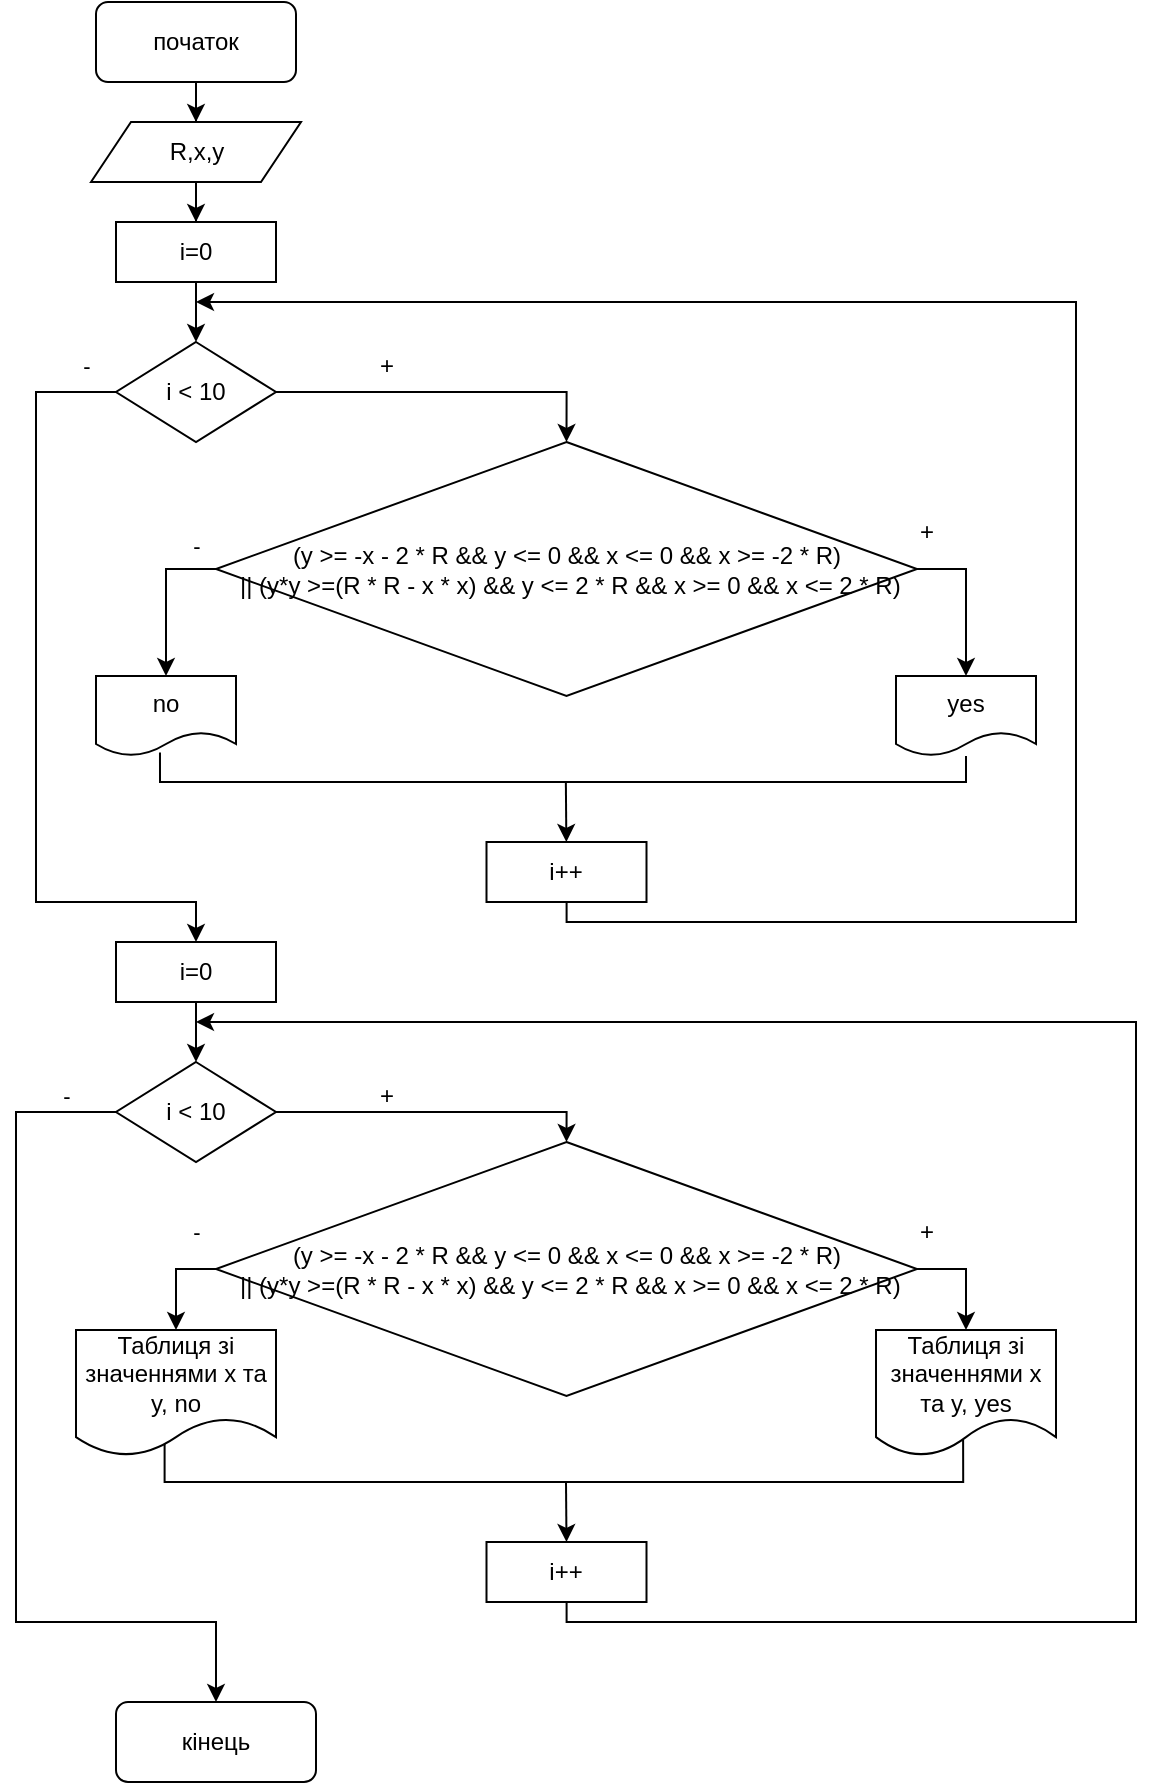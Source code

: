 <mxfile version="20.2.3" type="device" pages="2"><diagram id="UT9BQVid5u8rtRRw5LMr" name="Сторінка-1"><mxGraphModel dx="811" dy="519" grid="1" gridSize="10" guides="1" tooltips="1" connect="1" arrows="1" fold="1" page="1" pageScale="1" pageWidth="827" pageHeight="1169" math="0" shadow="0"><root><mxCell id="0"/><mxCell id="1" parent="0"/><mxCell id="ph7GMGuo_1SYL4_0Mi9c-18" value="" style="edgeStyle=orthogonalEdgeStyle;rounded=0;orthogonalLoop=1;jettySize=auto;html=1;fontSize=12;" parent="1" source="ph7GMGuo_1SYL4_0Mi9c-3" target="ph7GMGuo_1SYL4_0Mi9c-17" edge="1"><mxGeometry relative="1" as="geometry"/></mxCell><mxCell id="ph7GMGuo_1SYL4_0Mi9c-3" value="R,x,y" style="shape=parallelogram;perimeter=parallelogramPerimeter;whiteSpace=wrap;html=1;fixedSize=1;fontStyle=0;fontSize=12;" parent="1" vertex="1"><mxGeometry x="247.5" y="100" width="105" height="30" as="geometry"/></mxCell><mxCell id="ph7GMGuo_1SYL4_0Mi9c-7" value="" style="edgeStyle=orthogonalEdgeStyle;rounded=0;orthogonalLoop=1;jettySize=auto;html=1;fontSize=19;exitX=1;exitY=0.5;exitDx=0;exitDy=0;" parent="1" source="ph7GMGuo_1SYL4_0Mi9c-9" target="ph7GMGuo_1SYL4_0Mi9c-11" edge="1"><mxGeometry relative="1" as="geometry"/></mxCell><mxCell id="ph7GMGuo_1SYL4_0Mi9c-8" value="" style="edgeStyle=orthogonalEdgeStyle;rounded=0;orthogonalLoop=1;jettySize=auto;html=1;fontSize=19;exitX=0;exitY=0.5;exitDx=0;exitDy=0;entryX=0.5;entryY=0;entryDx=0;entryDy=0;" parent="1" source="ph7GMGuo_1SYL4_0Mi9c-9" target="ph7GMGuo_1SYL4_0Mi9c-23" edge="1"><mxGeometry relative="1" as="geometry"><mxPoint x="380" y="450" as="targetPoint"/></mxGeometry></mxCell><mxCell id="ph7GMGuo_1SYL4_0Mi9c-9" value="&lt;font style=&quot;font-size: 12px;&quot;&gt;(y &amp;gt;= -x - 2 * R &amp;amp;&amp;amp; y &amp;lt;= 0 &amp;amp;&amp;amp; x &amp;lt;= 0 &amp;amp;&amp;amp; x &amp;gt;= -2 * R)&lt;br&gt;&amp;nbsp;|| (y*y &amp;gt;=(R * R - x * x) &amp;amp;&amp;amp; y &amp;lt;= 2 * R &amp;amp;&amp;amp; x &amp;gt;= 0 &amp;amp;&amp;amp; x &amp;lt;= 2 * R)&lt;/font&gt;" style="rhombus;whiteSpace=wrap;html=1;" parent="1" vertex="1"><mxGeometry x="310" y="260" width="350.5" height="127" as="geometry"/></mxCell><mxCell id="l22j1uOLt1ghX4voaAZC-2" value="" style="edgeStyle=orthogonalEdgeStyle;rounded=0;orthogonalLoop=1;jettySize=auto;html=1;entryX=0.457;entryY=0.956;entryDx=0;entryDy=0;entryPerimeter=0;endArrow=none;endFill=0;" edge="1" parent="1" source="ph7GMGuo_1SYL4_0Mi9c-11" target="ph7GMGuo_1SYL4_0Mi9c-23"><mxGeometry relative="1" as="geometry"><mxPoint x="685" y="487" as="targetPoint"/><Array as="points"><mxPoint x="685" y="430"/><mxPoint x="282" y="430"/></Array></mxGeometry></mxCell><mxCell id="ph7GMGuo_1SYL4_0Mi9c-11" value="&lt;font style=&quot;font-size: 12px;&quot;&gt;yes&lt;/font&gt;" style="shape=document;whiteSpace=wrap;html=1;boundedLbl=1;" parent="1" vertex="1"><mxGeometry x="650" y="377" width="70" height="40" as="geometry"/></mxCell><mxCell id="ph7GMGuo_1SYL4_0Mi9c-14" value="&lt;font style=&quot;font-size: 11px;&quot;&gt;-&lt;/font&gt;" style="text;html=1;align=center;verticalAlign=middle;resizable=0;points=[];autosize=1;strokeColor=none;fillColor=none;fontSize=19;" parent="1" vertex="1"><mxGeometry x="285" y="290" width="30" height="40" as="geometry"/></mxCell><mxCell id="ph7GMGuo_1SYL4_0Mi9c-16" value="" style="edgeStyle=orthogonalEdgeStyle;rounded=0;orthogonalLoop=1;jettySize=auto;html=1;fontSize=12;" parent="1" source="ph7GMGuo_1SYL4_0Mi9c-15" target="ph7GMGuo_1SYL4_0Mi9c-3" edge="1"><mxGeometry relative="1" as="geometry"/></mxCell><mxCell id="ph7GMGuo_1SYL4_0Mi9c-15" value="початок" style="rounded=1;whiteSpace=wrap;html=1;" parent="1" vertex="1"><mxGeometry x="250" y="40" width="100" height="40" as="geometry"/></mxCell><mxCell id="ph7GMGuo_1SYL4_0Mi9c-20" value="" style="edgeStyle=orthogonalEdgeStyle;rounded=0;orthogonalLoop=1;jettySize=auto;html=1;fontSize=12;" parent="1" source="ph7GMGuo_1SYL4_0Mi9c-17" target="ph7GMGuo_1SYL4_0Mi9c-19" edge="1"><mxGeometry relative="1" as="geometry"/></mxCell><mxCell id="ph7GMGuo_1SYL4_0Mi9c-17" value="i=0" style="rounded=0;whiteSpace=wrap;html=1;" parent="1" vertex="1"><mxGeometry x="260" y="150" width="80" height="30" as="geometry"/></mxCell><mxCell id="ph7GMGuo_1SYL4_0Mi9c-22" value="" style="edgeStyle=orthogonalEdgeStyle;rounded=0;orthogonalLoop=1;jettySize=auto;html=1;fontSize=12;entryX=0.5;entryY=0;entryDx=0;entryDy=0;exitX=1;exitY=0.5;exitDx=0;exitDy=0;" parent="1" source="ph7GMGuo_1SYL4_0Mi9c-19" target="ph7GMGuo_1SYL4_0Mi9c-9" edge="1"><mxGeometry relative="1" as="geometry"><mxPoint x="420" y="225" as="targetPoint"/></mxGeometry></mxCell><mxCell id="ph7GMGuo_1SYL4_0Mi9c-31" value="" style="edgeStyle=orthogonalEdgeStyle;rounded=0;orthogonalLoop=1;jettySize=auto;html=1;fontSize=12;entryX=0.5;entryY=0;entryDx=0;entryDy=0;exitX=0;exitY=0.5;exitDx=0;exitDy=0;" parent="1" source="ph7GMGuo_1SYL4_0Mi9c-19" target="ph7GMGuo_1SYL4_0Mi9c-32" edge="1"><mxGeometry relative="1" as="geometry"><mxPoint x="200" y="235" as="targetPoint"/><Array as="points"><mxPoint x="220" y="235"/><mxPoint x="220" y="490"/><mxPoint x="300" y="490"/></Array></mxGeometry></mxCell><mxCell id="ph7GMGuo_1SYL4_0Mi9c-19" value="i &amp;lt; 10" style="rhombus;whiteSpace=wrap;html=1;" parent="1" vertex="1"><mxGeometry x="260" y="210" width="80" height="50" as="geometry"/></mxCell><mxCell id="ph7GMGuo_1SYL4_0Mi9c-23" value="no" style="shape=document;whiteSpace=wrap;html=1;boundedLbl=1;" parent="1" vertex="1"><mxGeometry x="250" y="377" width="70" height="40" as="geometry"/></mxCell><mxCell id="ph7GMGuo_1SYL4_0Mi9c-24" value="&lt;font style=&quot;font-size: 12px;&quot;&gt;+&lt;/font&gt;" style="text;html=1;align=center;verticalAlign=middle;resizable=0;points=[];autosize=1;strokeColor=none;fillColor=none;fontSize=19;" parent="1" vertex="1"><mxGeometry x="650" y="283" width="30" height="40" as="geometry"/></mxCell><mxCell id="ph7GMGuo_1SYL4_0Mi9c-29" value="" style="edgeStyle=orthogonalEdgeStyle;rounded=0;orthogonalLoop=1;jettySize=auto;html=1;fontSize=12;" parent="1" source="ph7GMGuo_1SYL4_0Mi9c-25" edge="1"><mxGeometry relative="1" as="geometry"><mxPoint x="300" y="190" as="targetPoint"/><Array as="points"><mxPoint x="485" y="500"/><mxPoint x="740" y="500"/><mxPoint x="740" y="190"/></Array></mxGeometry></mxCell><mxCell id="ph7GMGuo_1SYL4_0Mi9c-25" value="i++" style="rounded=0;whiteSpace=wrap;html=1;" parent="1" vertex="1"><mxGeometry x="445.25" y="460" width="80" height="30" as="geometry"/></mxCell><mxCell id="ph7GMGuo_1SYL4_0Mi9c-27" value="&lt;font style=&quot;font-size: 12px;&quot;&gt;+&lt;/font&gt;" style="text;html=1;align=center;verticalAlign=middle;resizable=0;points=[];autosize=1;strokeColor=none;fillColor=none;fontSize=19;" parent="1" vertex="1"><mxGeometry x="380" y="200" width="30" height="40" as="geometry"/></mxCell><mxCell id="ph7GMGuo_1SYL4_0Mi9c-34" value="" style="edgeStyle=orthogonalEdgeStyle;rounded=0;orthogonalLoop=1;jettySize=auto;html=1;fontSize=12;entryX=0.5;entryY=0;entryDx=0;entryDy=0;" parent="1" source="ph7GMGuo_1SYL4_0Mi9c-32" target="ph7GMGuo_1SYL4_0Mi9c-41" edge="1"><mxGeometry relative="1" as="geometry"><mxPoint x="299.947" y="560.033" as="targetPoint"/></mxGeometry></mxCell><mxCell id="ph7GMGuo_1SYL4_0Mi9c-32" value="i=0" style="rounded=0;whiteSpace=wrap;html=1;" parent="1" vertex="1"><mxGeometry x="260" y="510" width="80" height="30" as="geometry"/></mxCell><mxCell id="ph7GMGuo_1SYL4_0Mi9c-35" value="" style="edgeStyle=orthogonalEdgeStyle;rounded=0;orthogonalLoop=1;jettySize=auto;html=1;fontSize=19;exitX=1;exitY=0.5;exitDx=0;exitDy=0;" parent="1" source="ph7GMGuo_1SYL4_0Mi9c-37" target="ph7GMGuo_1SYL4_0Mi9c-39" edge="1"><mxGeometry relative="1" as="geometry"/></mxCell><mxCell id="ph7GMGuo_1SYL4_0Mi9c-36" value="" style="edgeStyle=orthogonalEdgeStyle;rounded=0;orthogonalLoop=1;jettySize=auto;html=1;fontSize=19;exitX=0;exitY=0.5;exitDx=0;exitDy=0;entryX=0.5;entryY=0;entryDx=0;entryDy=0;" parent="1" source="ph7GMGuo_1SYL4_0Mi9c-37" target="ph7GMGuo_1SYL4_0Mi9c-42" edge="1"><mxGeometry relative="1" as="geometry"><mxPoint x="380" y="800" as="targetPoint"/></mxGeometry></mxCell><mxCell id="ph7GMGuo_1SYL4_0Mi9c-37" value="&lt;font style=&quot;font-size: 12px;&quot;&gt;(y &amp;gt;= -x - 2 * R &amp;amp;&amp;amp; y &amp;lt;= 0 &amp;amp;&amp;amp; x &amp;lt;= 0 &amp;amp;&amp;amp; x &amp;gt;= -2 * R)&lt;br&gt;&amp;nbsp;|| (y*y &amp;gt;=(R * R - x * x) &amp;amp;&amp;amp; y &amp;lt;= 2 * R &amp;amp;&amp;amp; x &amp;gt;= 0 &amp;amp;&amp;amp; x &amp;lt;= 2 * R)&lt;/font&gt;" style="rhombus;whiteSpace=wrap;html=1;" parent="1" vertex="1"><mxGeometry x="310" y="610" width="350.5" height="127" as="geometry"/></mxCell><mxCell id="l22j1uOLt1ghX4voaAZC-5" value="" style="edgeStyle=orthogonalEdgeStyle;rounded=0;orthogonalLoop=1;jettySize=auto;html=1;endArrow=none;endFill=0;exitX=0.484;exitY=0.872;exitDx=0;exitDy=0;exitPerimeter=0;entryX=0.443;entryY=0.884;entryDx=0;entryDy=0;entryPerimeter=0;" edge="1" parent="1" source="ph7GMGuo_1SYL4_0Mi9c-39" target="ph7GMGuo_1SYL4_0Mi9c-42"><mxGeometry relative="1" as="geometry"><mxPoint x="685" y="848.5" as="targetPoint"/><Array as="points"><mxPoint x="684" y="780"/><mxPoint x="284" y="780"/></Array></mxGeometry></mxCell><mxCell id="ph7GMGuo_1SYL4_0Mi9c-39" value="&lt;font style=&quot;font-size: 12px;&quot;&gt;Таблиця зі значеннями x та y, yes&lt;/font&gt;" style="shape=document;whiteSpace=wrap;html=1;boundedLbl=1;" parent="1" vertex="1"><mxGeometry x="640" y="704" width="90" height="63" as="geometry"/></mxCell><mxCell id="ph7GMGuo_1SYL4_0Mi9c-40" value="" style="edgeStyle=orthogonalEdgeStyle;rounded=0;orthogonalLoop=1;jettySize=auto;html=1;fontSize=12;entryX=0.5;entryY=0;entryDx=0;entryDy=0;exitX=1;exitY=0.5;exitDx=0;exitDy=0;" parent="1" source="ph7GMGuo_1SYL4_0Mi9c-41" target="ph7GMGuo_1SYL4_0Mi9c-37" edge="1"><mxGeometry relative="1" as="geometry"><mxPoint x="420" y="575" as="targetPoint"/><Array as="points"><mxPoint x="485" y="595"/></Array></mxGeometry></mxCell><mxCell id="ph7GMGuo_1SYL4_0Mi9c-56" value="" style="edgeStyle=orthogonalEdgeStyle;rounded=0;orthogonalLoop=1;jettySize=auto;html=1;fontSize=11;entryX=0.5;entryY=0;entryDx=0;entryDy=0;" parent="1" source="ph7GMGuo_1SYL4_0Mi9c-41" target="ph7GMGuo_1SYL4_0Mi9c-54" edge="1"><mxGeometry relative="1" as="geometry"><mxPoint x="180" y="595.0" as="targetPoint"/><Array as="points"><mxPoint x="210" y="595"/><mxPoint x="210" y="850"/><mxPoint x="310" y="850"/></Array></mxGeometry></mxCell><mxCell id="ph7GMGuo_1SYL4_0Mi9c-41" value="i &amp;lt; 10" style="rhombus;whiteSpace=wrap;html=1;" parent="1" vertex="1"><mxGeometry x="260" y="570" width="80" height="50" as="geometry"/></mxCell><mxCell id="ph7GMGuo_1SYL4_0Mi9c-42" value="Таблиця зі значеннями x та y, no" style="shape=document;whiteSpace=wrap;html=1;boundedLbl=1;" parent="1" vertex="1"><mxGeometry x="240" y="704" width="100" height="63" as="geometry"/></mxCell><mxCell id="ph7GMGuo_1SYL4_0Mi9c-43" value="&lt;font style=&quot;font-size: 12px;&quot;&gt;+&lt;/font&gt;" style="text;html=1;align=center;verticalAlign=middle;resizable=0;points=[];autosize=1;strokeColor=none;fillColor=none;fontSize=19;" parent="1" vertex="1"><mxGeometry x="650" y="633" width="30" height="40" as="geometry"/></mxCell><mxCell id="ph7GMGuo_1SYL4_0Mi9c-51" value="" style="edgeStyle=orthogonalEdgeStyle;rounded=0;orthogonalLoop=1;jettySize=auto;html=1;fontSize=11;" parent="1" source="ph7GMGuo_1SYL4_0Mi9c-44" edge="1"><mxGeometry relative="1" as="geometry"><mxPoint x="300" y="550" as="targetPoint"/><Array as="points"><mxPoint x="485" y="850"/><mxPoint x="770" y="850"/><mxPoint x="770" y="550"/></Array></mxGeometry></mxCell><mxCell id="ph7GMGuo_1SYL4_0Mi9c-44" value="i++" style="rounded=0;whiteSpace=wrap;html=1;" parent="1" vertex="1"><mxGeometry x="445.25" y="810" width="80" height="30" as="geometry"/></mxCell><mxCell id="ph7GMGuo_1SYL4_0Mi9c-45" value="&lt;font style=&quot;font-size: 12px;&quot;&gt;+&lt;/font&gt;" style="text;html=1;align=center;verticalAlign=middle;resizable=0;points=[];autosize=1;strokeColor=none;fillColor=none;fontSize=19;" parent="1" vertex="1"><mxGeometry x="380" y="565" width="30" height="40" as="geometry"/></mxCell><mxCell id="ph7GMGuo_1SYL4_0Mi9c-46" value="&lt;font style=&quot;font-size: 11px;&quot;&gt;-&lt;/font&gt;" style="text;html=1;align=center;verticalAlign=middle;resizable=0;points=[];autosize=1;strokeColor=none;fillColor=none;fontSize=19;" parent="1" vertex="1"><mxGeometry x="285" y="633" width="30" height="40" as="geometry"/></mxCell><mxCell id="ph7GMGuo_1SYL4_0Mi9c-49" value="&lt;font style=&quot;font-size: 11px;&quot;&gt;-&lt;/font&gt;" style="text;html=1;align=center;verticalAlign=middle;resizable=0;points=[];autosize=1;strokeColor=none;fillColor=none;fontSize=19;" parent="1" vertex="1"><mxGeometry x="230" y="200" width="30" height="40" as="geometry"/></mxCell><mxCell id="ph7GMGuo_1SYL4_0Mi9c-54" value="кінець" style="rounded=1;whiteSpace=wrap;html=1;" parent="1" vertex="1"><mxGeometry x="260" y="890" width="100" height="40" as="geometry"/></mxCell><mxCell id="ph7GMGuo_1SYL4_0Mi9c-58" value="&lt;font style=&quot;font-size: 11px;&quot;&gt;-&lt;/font&gt;" style="text;html=1;align=center;verticalAlign=middle;resizable=0;points=[];autosize=1;strokeColor=none;fillColor=none;fontSize=19;" parent="1" vertex="1"><mxGeometry x="220" y="565" width="30" height="40" as="geometry"/></mxCell><mxCell id="l22j1uOLt1ghX4voaAZC-6" value="" style="endArrow=classic;html=1;rounded=0;entryX=0.5;entryY=0;entryDx=0;entryDy=0;" edge="1" parent="1" target="ph7GMGuo_1SYL4_0Mi9c-44"><mxGeometry width="50" height="50" relative="1" as="geometry"><mxPoint x="485" y="780" as="sourcePoint"/><mxPoint x="460" y="700" as="targetPoint"/></mxGeometry></mxCell><mxCell id="l22j1uOLt1ghX4voaAZC-7" value="" style="endArrow=classic;html=1;rounded=0;entryX=0.5;entryY=0;entryDx=0;entryDy=0;" edge="1" parent="1"><mxGeometry width="50" height="50" relative="1" as="geometry"><mxPoint x="484.93" y="430" as="sourcePoint"/><mxPoint x="485.18" y="460" as="targetPoint"/></mxGeometry></mxCell></root></mxGraphModel></diagram><diagram id="NsL53UWwsuG2EVZSYXA7" name="Сторінка-2"><mxGraphModel dx="1014" dy="649" grid="1" gridSize="10" guides="1" tooltips="1" connect="1" arrows="1" fold="1" page="1" pageScale="1" pageWidth="827" pageHeight="1169" math="0" shadow="0"><root><mxCell id="0"/><mxCell id="1" parent="0"/><mxCell id="zGtDMIH9g0RZzxlpuDvF-1" value="" style="ellipse;html=1;shape=startState;fillColor=#000000;strokeColor=#000000;fontSize=11;" parent="1" vertex="1"><mxGeometry x="80" y="50" width="30" height="30" as="geometry"/></mxCell><mxCell id="zGtDMIH9g0RZzxlpuDvF-2" value="" style="edgeStyle=orthogonalEdgeStyle;html=1;verticalAlign=bottom;endArrow=classic;endSize=8;strokeColor=#000000;rounded=0;fontSize=11;endFill=1;exitX=0.5;exitY=0.855;exitDx=0;exitDy=0;exitPerimeter=0;" parent="1" source="zGtDMIH9g0RZzxlpuDvF-1" edge="1"><mxGeometry relative="1" as="geometry"><mxPoint x="95" y="110" as="targetPoint"/></mxGeometry></mxCell><mxCell id="sytAX7_jCehD_2lSywbB-2" value="" style="edgeStyle=orthogonalEdgeStyle;rounded=0;orthogonalLoop=1;jettySize=auto;html=1;fontSize=11;fontColor=#000000;endArrow=classic;endFill=1;strokeColor=#000000;" parent="1" source="zGtDMIH9g0RZzxlpuDvF-3" target="sytAX7_jCehD_2lSywbB-1" edge="1"><mxGeometry relative="1" as="geometry"/></mxCell><mxCell id="zGtDMIH9g0RZzxlpuDvF-3" value="&lt;font color=&quot;#3333ff&quot;&gt;ввід &lt;/font&gt;R,x,y&lt;font color=&quot;#3333ff&quot;&gt;&amp;nbsp;&lt;/font&gt;" style="rounded=1;whiteSpace=wrap;html=1;shadow=0;glass=0;sketch=0;fontColor=#000000;strokeColor=#000000;" parent="1" vertex="1"><mxGeometry x="60" y="110" width="70" height="20" as="geometry"/></mxCell><mxCell id="sytAX7_jCehD_2lSywbB-6" value="" style="edgeStyle=orthogonalEdgeStyle;rounded=0;orthogonalLoop=1;jettySize=auto;html=1;fontSize=11;fontColor=#000000;endArrow=classic;endFill=1;strokeColor=#000000;entryX=0.5;entryY=0;entryDx=0;entryDy=0;" parent="1" source="sytAX7_jCehD_2lSywbB-1" target="sytAX7_jCehD_2lSywbB-4" edge="1"><mxGeometry relative="1" as="geometry"/></mxCell><mxCell id="sytAX7_jCehD_2lSywbB-1" value="i=0" style="rounded=1;whiteSpace=wrap;html=1;shadow=0;glass=0;sketch=0;fontColor=#000000;strokeColor=#000000;" parent="1" vertex="1"><mxGeometry x="60" y="150" width="70" height="20" as="geometry"/></mxCell><mxCell id="sytAX7_jCehD_2lSywbB-7" value="" style="edgeStyle=orthogonalEdgeStyle;rounded=0;orthogonalLoop=1;jettySize=auto;html=1;fontSize=11;fontColor=#000000;endArrow=classic;endFill=1;strokeColor=#000000;" parent="1" source="sytAX7_jCehD_2lSywbB-4" target="sytAX7_jCehD_2lSywbB-5" edge="1"><mxGeometry relative="1" as="geometry"/></mxCell><mxCell id="sytAX7_jCehD_2lSywbB-4" value="" style="rhombus;whiteSpace=wrap;html=1;strokeWidth=2;fontStyle=1;fontSize=12;" parent="1" vertex="1"><mxGeometry x="81.25" y="200" width="27.5" height="30" as="geometry"/></mxCell><mxCell id="sytAX7_jCehD_2lSywbB-9" value="" style="edgeStyle=orthogonalEdgeStyle;rounded=0;orthogonalLoop=1;jettySize=auto;html=1;fontSize=11;fontColor=#000000;endArrow=classic;endFill=1;strokeColor=#000000;entryX=0;entryY=0.5;entryDx=0;entryDy=0;" parent="1" source="sytAX7_jCehD_2lSywbB-5" target="_m0If2CB967sBCo1Zp47-2" edge="1"><mxGeometry relative="1" as="geometry"><mxPoint x="210" y="265" as="targetPoint"/></mxGeometry></mxCell><mxCell id="6t7vAkIFUZEk_YL8EC_J-6" value="" style="edgeStyle=orthogonalEdgeStyle;rounded=0;orthogonalLoop=1;jettySize=auto;html=1;fontSize=11;fontColor=#000000;endArrow=classic;endFill=1;strokeColor=#000000;entryX=0.5;entryY=0;entryDx=0;entryDy=0;" parent="1" source="sytAX7_jCehD_2lSywbB-5" target="6t7vAkIFUZEk_YL8EC_J-4" edge="1"><mxGeometry relative="1" as="geometry"><mxPoint x="95" y="360" as="targetPoint"/></mxGeometry></mxCell><mxCell id="sytAX7_jCehD_2lSywbB-5" value="" style="rhombus;whiteSpace=wrap;html=1;strokeWidth=2;fontStyle=1;fontSize=12;" parent="1" vertex="1"><mxGeometry x="81.25" y="250" width="27.5" height="30" as="geometry"/></mxCell><mxCell id="_m0If2CB967sBCo1Zp47-1" value="&lt;span style=&quot;font-size: 12px;&quot;&gt;[i &amp;lt; 10]&lt;/span&gt;" style="text;html=1;align=center;verticalAlign=middle;resizable=0;points=[];autosize=1;strokeColor=none;fillColor=none;fontSize=11;fontColor=#000000;" parent="1" vertex="1"><mxGeometry x="108.75" y="245" width="60" height="30" as="geometry"/></mxCell><mxCell id="t-HYmLJZLB-9BxM8dpcN-2" value="" style="edgeStyle=orthogonalEdgeStyle;rounded=0;orthogonalLoop=1;jettySize=auto;html=1;fontSize=11;fontColor=#000000;endArrow=classic;endFill=1;strokeColor=#000000;entryX=0;entryY=0.5;entryDx=0;entryDy=0;" parent="1" source="_m0If2CB967sBCo1Zp47-2" target="_m0If2CB967sBCo1Zp47-3" edge="1"><mxGeometry relative="1" as="geometry"><mxPoint x="287.5" y="265" as="targetPoint"/></mxGeometry></mxCell><mxCell id="_m0If2CB967sBCo1Zp47-2" value="" style="rhombus;whiteSpace=wrap;html=1;strokeWidth=2;fontStyle=1;fontSize=12;" parent="1" vertex="1"><mxGeometry x="180" y="250" width="27.5" height="30" as="geometry"/></mxCell><mxCell id="6t7vAkIFUZEk_YL8EC_J-2" value="" style="edgeStyle=orthogonalEdgeStyle;rounded=0;orthogonalLoop=1;jettySize=auto;html=1;fontSize=11;fontColor=#3333FF;endArrow=classic;endFill=1;strokeColor=#000000;" parent="1" source="_m0If2CB967sBCo1Zp47-3" target="6t7vAkIFUZEk_YL8EC_J-1" edge="1"><mxGeometry relative="1" as="geometry"/></mxCell><mxCell id="_m0If2CB967sBCo1Zp47-3" value="&lt;font color=&quot;#3333ff&quot;&gt;вивід&lt;/font&gt; yes" style="rounded=1;whiteSpace=wrap;html=1;shadow=0;glass=0;sketch=0;fontColor=#000000;strokeColor=#000000;" parent="1" vertex="1"><mxGeometry x="580" y="255" width="70" height="20" as="geometry"/></mxCell><mxCell id="9uJN70vM-iXelnzwjgk1-1" value="&lt;span style=&quot;font-size: 12px;&quot;&gt;[(y &amp;gt;= -x - 2 * R &amp;amp;&amp;amp; y &amp;lt;= 0 &amp;amp;&amp;amp; x &amp;lt;= 0 &amp;amp;&amp;amp; x &amp;gt;= -2 * R)&lt;/span&gt;&lt;br style=&quot;font-size: 12px;&quot;&gt;&lt;span style=&quot;font-size: 12px;&quot;&gt;&amp;nbsp;|| (y*y &amp;gt;=(R * R - x * x) &amp;amp;&amp;amp; y &amp;lt;= 2 * R &amp;amp;&amp;amp; x &amp;gt;= 0 &amp;amp;&amp;amp; x &amp;lt;= 2 * R)]&lt;/span&gt;" style="text;html=1;align=center;verticalAlign=middle;resizable=0;points=[];autosize=1;strokeColor=none;fillColor=none;fontSize=11;fontColor=#000000;" parent="1" vertex="1"><mxGeometry x="200" y="230" width="360" height="40" as="geometry"/></mxCell><mxCell id="6t7vAkIFUZEk_YL8EC_J-3" value="" style="edgeStyle=orthogonalEdgeStyle;rounded=0;orthogonalLoop=1;jettySize=auto;html=1;fontSize=11;fontColor=#000000;endArrow=classic;endFill=1;strokeColor=#000000;entryX=1;entryY=0.5;entryDx=0;entryDy=0;" parent="1" source="6t7vAkIFUZEk_YL8EC_J-1" target="sytAX7_jCehD_2lSywbB-4" edge="1"><mxGeometry relative="1" as="geometry"/></mxCell><mxCell id="6t7vAkIFUZEk_YL8EC_J-1" value="i++" style="rounded=1;whiteSpace=wrap;html=1;shadow=0;glass=0;sketch=0;fontColor=#000000;strokeColor=#000000;" parent="1" vertex="1"><mxGeometry x="580" y="205" width="70" height="20" as="geometry"/></mxCell><mxCell id="9XfnZ-qxfxuAuOlGKHeU-3" value="" style="edgeStyle=orthogonalEdgeStyle;rounded=0;orthogonalLoop=1;jettySize=auto;html=1;fontSize=11;fontColor=#000000;endArrow=classic;endFill=1;strokeColor=#000000;entryX=0.5;entryY=0;entryDx=0;entryDy=0;" parent="1" source="6t7vAkIFUZEk_YL8EC_J-4" target="9XfnZ-qxfxuAuOlGKHeU-1" edge="1"><mxGeometry relative="1" as="geometry"><mxPoint x="95" y="400" as="targetPoint"/></mxGeometry></mxCell><mxCell id="6t7vAkIFUZEk_YL8EC_J-4" value="&lt;font color=&quot;#3333ff&quot;&gt;вивід&amp;nbsp;&lt;/font&gt;no" style="rounded=1;whiteSpace=wrap;html=1;shadow=0;glass=0;sketch=0;fontColor=#000000;strokeColor=#000000;" parent="1" vertex="1"><mxGeometry x="60" y="300" width="70" height="20" as="geometry"/></mxCell><mxCell id="jEYsYRrczfh3XT_WtNWc-15" value="" style="edgeStyle=orthogonalEdgeStyle;rounded=0;orthogonalLoop=1;jettySize=auto;html=1;fontSize=11;fontColor=#000000;endArrow=classic;endFill=1;strokeColor=#000000;entryX=0.5;entryY=0;entryDx=0;entryDy=0;" parent="1" source="9XfnZ-qxfxuAuOlGKHeU-1" target="jEYsYRrczfh3XT_WtNWc-2" edge="1"><mxGeometry relative="1" as="geometry"/></mxCell><mxCell id="9XfnZ-qxfxuAuOlGKHeU-1" value="i=0" style="rounded=1;whiteSpace=wrap;html=1;shadow=0;glass=0;sketch=0;fontColor=#000000;strokeColor=#000000;" parent="1" vertex="1"><mxGeometry x="60" y="340" width="70" height="20" as="geometry"/></mxCell><mxCell id="jEYsYRrczfh3XT_WtNWc-1" value="" style="edgeStyle=orthogonalEdgeStyle;rounded=0;orthogonalLoop=1;jettySize=auto;html=1;fontSize=11;fontColor=#000000;endArrow=classic;endFill=1;strokeColor=#000000;" parent="1" source="jEYsYRrczfh3XT_WtNWc-2" target="jEYsYRrczfh3XT_WtNWc-5" edge="1"><mxGeometry relative="1" as="geometry"/></mxCell><mxCell id="jEYsYRrczfh3XT_WtNWc-2" value="" style="rhombus;whiteSpace=wrap;html=1;strokeWidth=2;fontStyle=1;fontSize=12;" parent="1" vertex="1"><mxGeometry x="81.25" y="380" width="27.5" height="30" as="geometry"/></mxCell><mxCell id="jEYsYRrczfh3XT_WtNWc-3" value="" style="edgeStyle=orthogonalEdgeStyle;rounded=0;orthogonalLoop=1;jettySize=auto;html=1;fontSize=11;fontColor=#000000;endArrow=classic;endFill=1;strokeColor=#000000;entryX=0;entryY=0.5;entryDx=0;entryDy=0;" parent="1" source="jEYsYRrczfh3XT_WtNWc-5" target="jEYsYRrczfh3XT_WtNWc-8" edge="1"><mxGeometry relative="1" as="geometry"><mxPoint x="210" y="445" as="targetPoint"/></mxGeometry></mxCell><mxCell id="jEYsYRrczfh3XT_WtNWc-4" value="" style="edgeStyle=orthogonalEdgeStyle;rounded=0;orthogonalLoop=1;jettySize=auto;html=1;fontSize=11;fontColor=#000000;endArrow=classic;endFill=1;strokeColor=#000000;entryX=0.5;entryY=0;entryDx=0;entryDy=0;" parent="1" source="jEYsYRrczfh3XT_WtNWc-5" edge="1"><mxGeometry relative="1" as="geometry"><mxPoint x="95" y="480" as="targetPoint"/></mxGeometry></mxCell><mxCell id="jEYsYRrczfh3XT_WtNWc-5" value="" style="rhombus;whiteSpace=wrap;html=1;strokeWidth=2;fontStyle=1;fontSize=12;" parent="1" vertex="1"><mxGeometry x="81.25" y="430" width="27.5" height="30" as="geometry"/></mxCell><mxCell id="jEYsYRrczfh3XT_WtNWc-6" value="&lt;span style=&quot;font-size: 12px;&quot;&gt;[i &amp;lt; 10]&lt;/span&gt;" style="text;html=1;align=center;verticalAlign=middle;resizable=0;points=[];autosize=1;strokeColor=none;fillColor=none;fontSize=11;fontColor=#000000;" parent="1" vertex="1"><mxGeometry x="108.75" y="425" width="60" height="30" as="geometry"/></mxCell><mxCell id="jEYsYRrczfh3XT_WtNWc-7" value="" style="edgeStyle=orthogonalEdgeStyle;rounded=0;orthogonalLoop=1;jettySize=auto;html=1;fontSize=11;fontColor=#000000;endArrow=classic;endFill=1;strokeColor=#000000;entryX=0;entryY=0.5;entryDx=0;entryDy=0;" parent="1" source="jEYsYRrczfh3XT_WtNWc-8" target="jEYsYRrczfh3XT_WtNWc-10" edge="1"><mxGeometry relative="1" as="geometry"><mxPoint x="287.5" y="445" as="targetPoint"/></mxGeometry></mxCell><mxCell id="jEYsYRrczfh3XT_WtNWc-8" value="" style="rhombus;whiteSpace=wrap;html=1;strokeWidth=2;fontStyle=1;fontSize=12;" parent="1" vertex="1"><mxGeometry x="180" y="430" width="27.5" height="30" as="geometry"/></mxCell><mxCell id="jEYsYRrczfh3XT_WtNWc-9" value="" style="edgeStyle=orthogonalEdgeStyle;rounded=0;orthogonalLoop=1;jettySize=auto;html=1;fontSize=11;fontColor=#3333FF;endArrow=classic;endFill=1;strokeColor=#000000;" parent="1" source="jEYsYRrczfh3XT_WtNWc-10" target="jEYsYRrczfh3XT_WtNWc-13" edge="1"><mxGeometry relative="1" as="geometry"/></mxCell><mxCell id="jEYsYRrczfh3XT_WtNWc-10" value="&lt;font color=&quot;#3333ff&quot;&gt;вивід&lt;/font&gt;&lt;font color=&quot;#3333ff&quot;&gt;&amp;nbsp;&lt;/font&gt;значень x та y в таблиці, yes" style="rounded=1;whiteSpace=wrap;html=1;shadow=0;glass=0;sketch=0;fontColor=#000000;strokeColor=#000000;" parent="1" vertex="1"><mxGeometry x="570" y="427.5" width="120" height="35" as="geometry"/></mxCell><mxCell id="jEYsYRrczfh3XT_WtNWc-11" value="&lt;span style=&quot;font-size: 12px;&quot;&gt;[(y &amp;gt;= -x - 2 * R &amp;amp;&amp;amp; y &amp;lt;= 0 &amp;amp;&amp;amp; x &amp;lt;= 0 &amp;amp;&amp;amp; x &amp;gt;= -2 * R)&lt;/span&gt;&lt;br style=&quot;font-size: 12px;&quot;&gt;&lt;span style=&quot;font-size: 12px;&quot;&gt;&amp;nbsp;|| (y*y &amp;gt;=(R * R - x * x) &amp;amp;&amp;amp; y &amp;lt;= 2 * R &amp;amp;&amp;amp; x &amp;gt;= 0 &amp;amp;&amp;amp; x &amp;lt;= 2 * R)]&lt;/span&gt;" style="text;html=1;align=center;verticalAlign=middle;resizable=0;points=[];autosize=1;strokeColor=none;fillColor=none;fontSize=11;fontColor=#000000;" parent="1" vertex="1"><mxGeometry x="200" y="410" width="360" height="40" as="geometry"/></mxCell><mxCell id="jEYsYRrczfh3XT_WtNWc-12" value="" style="edgeStyle=orthogonalEdgeStyle;rounded=0;orthogonalLoop=1;jettySize=auto;html=1;fontSize=11;fontColor=#000000;endArrow=classic;endFill=1;strokeColor=#000000;entryX=1;entryY=0.5;entryDx=0;entryDy=0;" parent="1" source="jEYsYRrczfh3XT_WtNWc-13" target="jEYsYRrczfh3XT_WtNWc-2" edge="1"><mxGeometry relative="1" as="geometry"/></mxCell><mxCell id="jEYsYRrczfh3XT_WtNWc-13" value="i++" style="rounded=1;whiteSpace=wrap;html=1;shadow=0;glass=0;sketch=0;fontColor=#000000;strokeColor=#000000;" parent="1" vertex="1"><mxGeometry x="595" y="385" width="70" height="20" as="geometry"/></mxCell><mxCell id="jEYsYRrczfh3XT_WtNWc-18" value="" style="edgeStyle=orthogonalEdgeStyle;rounded=0;orthogonalLoop=1;jettySize=auto;html=1;fontSize=11;fontColor=#000000;endArrow=classic;endFill=1;strokeColor=#000000;" parent="1" source="jEYsYRrczfh3XT_WtNWc-16" target="jEYsYRrczfh3XT_WtNWc-17" edge="1"><mxGeometry relative="1" as="geometry"/></mxCell><mxCell id="jEYsYRrczfh3XT_WtNWc-16" value="&lt;font color=&quot;#3333ff&quot;&gt;вивід&lt;/font&gt;&lt;font color=&quot;#3333ff&quot;&gt;&amp;nbsp;&lt;/font&gt;значень x та y в таблиці, no" style="rounded=1;whiteSpace=wrap;html=1;shadow=0;glass=0;sketch=0;fontColor=#000000;strokeColor=#000000;" parent="1" vertex="1"><mxGeometry x="35" y="480" width="120" height="35" as="geometry"/></mxCell><mxCell id="jEYsYRrczfh3XT_WtNWc-17" value="" style="ellipse;html=1;shape=endState;fillColor=#000000;strokeColor=#000000;fontSize=11;fontColor=#000000;" parent="1" vertex="1"><mxGeometry x="80" y="550" width="30" height="30" as="geometry"/></mxCell></root></mxGraphModel></diagram></mxfile>